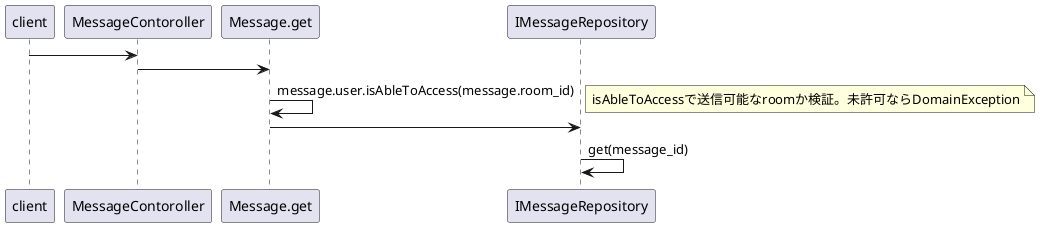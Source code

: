 @startuml
client -> MessageContoroller
MessageContoroller -> Message.get
Message.get -> Message.get:message.user.isAbleToAccess(message.room_id)
note right:isAbleToAccessで送信可能なroomか検証。未許可ならDomainException
Message.get -> IMessageRepository
IMessageRepository -> IMessageRepository:get(message_id)
@enduml